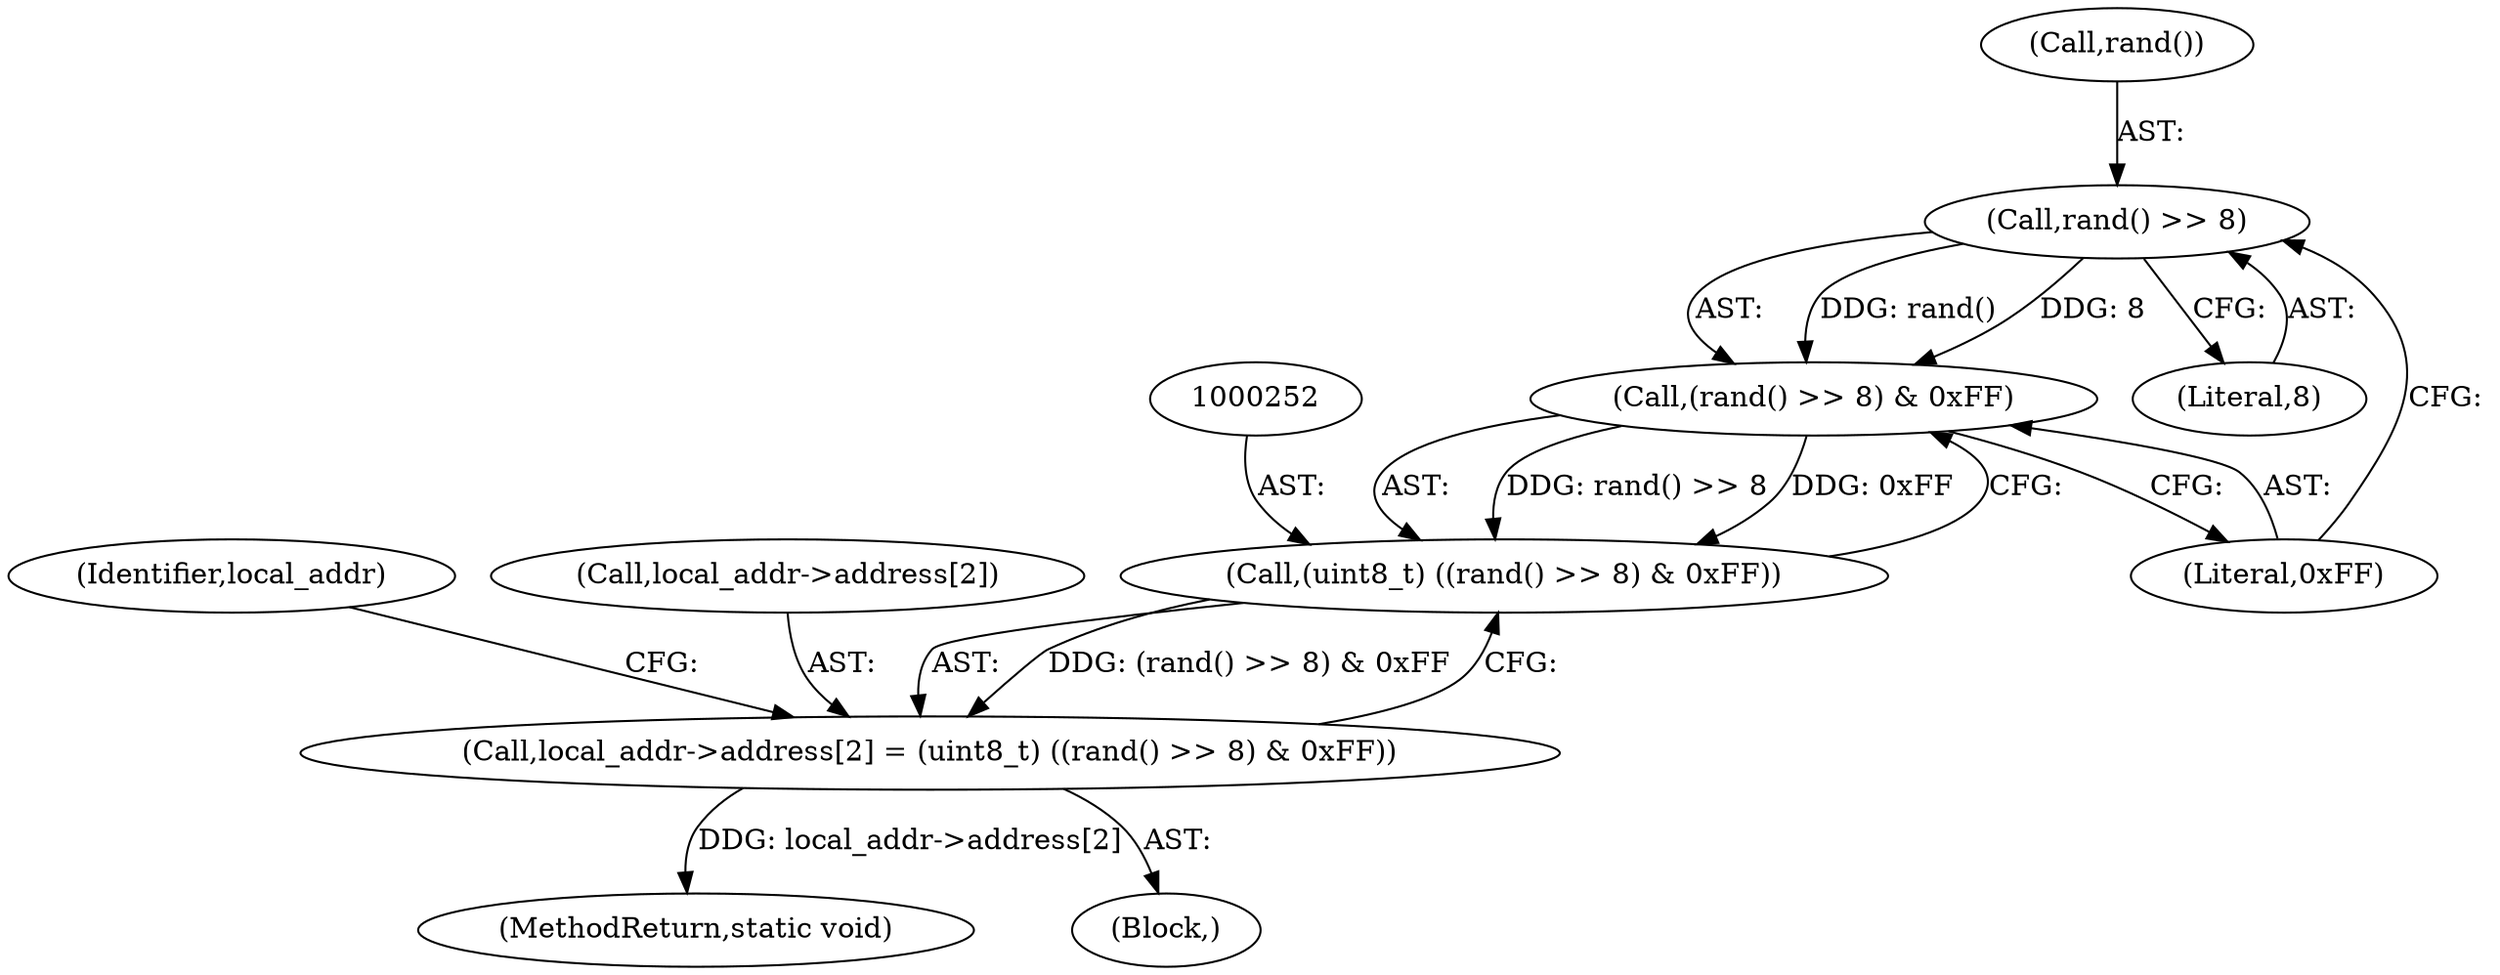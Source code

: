 digraph "0_Android_472271b153c5dc53c28beac55480a8d8434b2d5c_12@API" {
"1000254" [label="(Call,rand() >> 8)"];
"1000253" [label="(Call,(rand() >> 8) & 0xFF)"];
"1000251" [label="(Call,(uint8_t) ((rand() >> 8) & 0xFF))"];
"1000245" [label="(Call,local_addr->address[2] = (uint8_t) ((rand() >> 8) & 0xFF))"];
"1000349" [label="(MethodReturn,static void)"];
"1000253" [label="(Call,(rand() >> 8) & 0xFF)"];
"1000255" [label="(Call,rand())"];
"1000261" [label="(Identifier,local_addr)"];
"1000257" [label="(Literal,0xFF)"];
"1000246" [label="(Call,local_addr->address[2])"];
"1000251" [label="(Call,(uint8_t) ((rand() >> 8) & 0xFF))"];
"1000224" [label="(Block,)"];
"1000254" [label="(Call,rand() >> 8)"];
"1000256" [label="(Literal,8)"];
"1000245" [label="(Call,local_addr->address[2] = (uint8_t) ((rand() >> 8) & 0xFF))"];
"1000254" -> "1000253"  [label="AST: "];
"1000254" -> "1000256"  [label="CFG: "];
"1000255" -> "1000254"  [label="AST: "];
"1000256" -> "1000254"  [label="AST: "];
"1000257" -> "1000254"  [label="CFG: "];
"1000254" -> "1000253"  [label="DDG: rand()"];
"1000254" -> "1000253"  [label="DDG: 8"];
"1000253" -> "1000251"  [label="AST: "];
"1000253" -> "1000257"  [label="CFG: "];
"1000257" -> "1000253"  [label="AST: "];
"1000251" -> "1000253"  [label="CFG: "];
"1000253" -> "1000251"  [label="DDG: rand() >> 8"];
"1000253" -> "1000251"  [label="DDG: 0xFF"];
"1000251" -> "1000245"  [label="AST: "];
"1000252" -> "1000251"  [label="AST: "];
"1000245" -> "1000251"  [label="CFG: "];
"1000251" -> "1000245"  [label="DDG: (rand() >> 8) & 0xFF"];
"1000245" -> "1000224"  [label="AST: "];
"1000246" -> "1000245"  [label="AST: "];
"1000261" -> "1000245"  [label="CFG: "];
"1000245" -> "1000349"  [label="DDG: local_addr->address[2]"];
}
